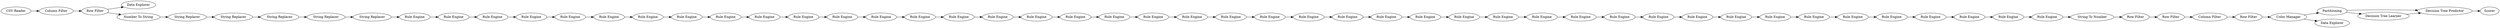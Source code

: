 digraph {
	12 -> 15
	20 -> 21
	53 -> 54
	56 -> 58
	41 -> 43
	71 -> 72
	78 -> 79
	39 -> 40
	65 -> 66
	80 -> 82
	59 -> 60
	63 -> 64
	51 -> 52
	55 -> 57
	18 -> 19
	30 -> 31
	32 -> 34
	31 -> 32
	40 -> 42
	54 -> 55
	69 -> 70
	17 -> 18
	58 -> 59
	21 -> 28
	44 -> 45
	37 -> 38
	27 -> 13
	28 -> 30
	68 -> 69
	46 -> 47
	77 -> 78
	33 -> 35
	48 -> 50
	81 -> 82
	49 -> 51
	66 -> 67
	34 -> 33
	23 -> 80
	50 -> 49
	57 -> 56
	35 -> 36
	47 -> 48
	82 -> 83
	45 -> 46
	64 -> 65
	75 -> 77
	36 -> 37
	23 -> 73
	72 -> 75
	12 -> 16
	70 -> 71
	13 -> 12
	60 -> 61
	61 -> 62
	38 -> 39
	43 -> 44
	42 -> 41
	52 -> 53
	19 -> 20
	67 -> 68
	62 -> 63
	79 -> 23
	80 -> 81
	16 -> 17
	27 [label="CSV Reader"]
	57 [label="Rule Engine"]
	55 [label="Rule Engine"]
	79 [label="Row Filter"]
	45 [label="Rule Engine"]
	52 [label="Rule Engine"]
	18 [label="String Replacer"]
	21 [label="String Replacer"]
	58 [label="Rule Engine"]
	17 [label="String Replacer"]
	19 [label="String Replacer"]
	78 [label="Column Filter"]
	39 [label="Rule Engine"]
	64 [label="Rule Engine"]
	49 [label="Rule Engine"]
	41 [label="Rule Engine"]
	31 [label="Rule Engine"]
	51 [label="Rule Engine"]
	56 [label="Rule Engine"]
	15 [label="Data Explorer"]
	54 [label="Rule Engine"]
	33 [label="Rule Engine"]
	12 [label="Row Filter"]
	59 [label="Rule Engine"]
	75 [label="Row Filter"]
	16 [label="Number To String"]
	48 [label="Rule Engine"]
	30 [label="Rule Engine"]
	50 [label="Rule Engine"]
	42 [label="Rule Engine"]
	53 [label="Rule Engine"]
	68 [label="Rule Engine"]
	28 [label="Rule Engine"]
	67 [label="Rule Engine"]
	23 [label="Color Manager"]
	47 [label="Rule Engine"]
	72 [label="String To Number"]
	61 [label="Rule Engine"]
	63 [label="Rule Engine"]
	77 [label="Row Filter"]
	83 [label=Scorer]
	38 [label="Rule Engine"]
	60 [label="Rule Engine"]
	81 [label="Decision Tree Learner"]
	13 [label="Column Filter"]
	20 [label="String Replacer"]
	35 [label="Rule Engine"]
	34 [label="Rule Engine"]
	43 [label="Rule Engine"]
	44 [label="Rule Engine"]
	62 [label="Rule Engine"]
	65 [label="Rule Engine"]
	36 [label="Rule Engine"]
	66 [label="Rule Engine"]
	46 [label="Rule Engine"]
	69 [label="Rule Engine"]
	70 [label="Rule Engine"]
	71 [label="Rule Engine"]
	82 [label="Decision Tree Predictor"]
	40 [label="Rule Engine"]
	80 [label=Partitioning]
	73 [label="Data Explorer"]
	32 [label="Rule Engine"]
	37 [label="Rule Engine"]
	rankdir=LR
}
